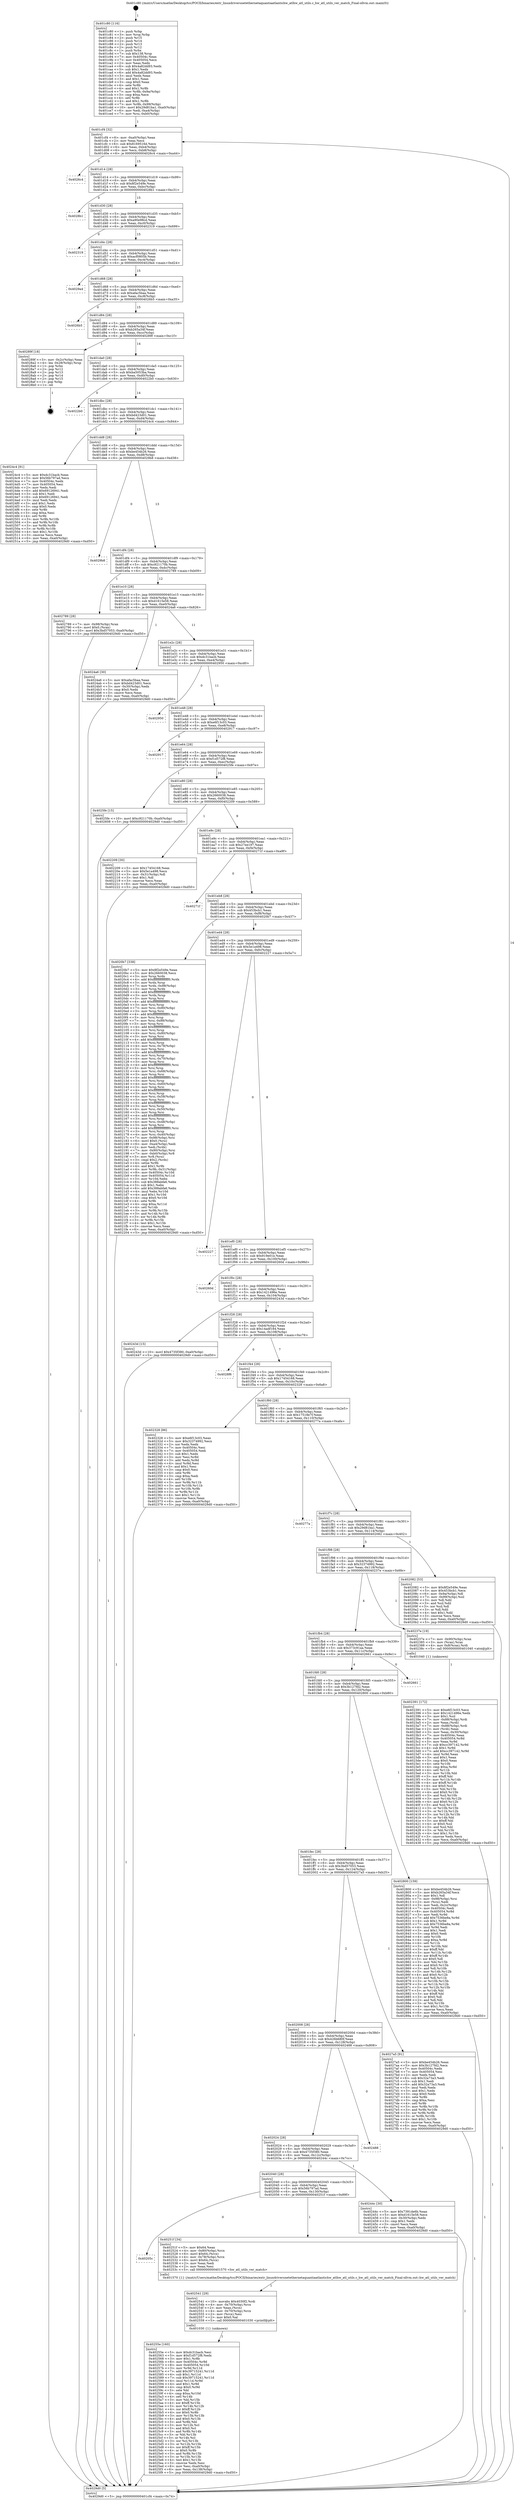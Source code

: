 digraph "0x401c80" {
  label = "0x401c80 (/mnt/c/Users/mathe/Desktop/tcc/POCII/binaries/extr_linuxdriversnetethernetaquantiaatlantichw_atlhw_atl_utils.c_hw_atl_utils_ver_match_Final-ollvm.out::main(0))"
  labelloc = "t"
  node[shape=record]

  Entry [label="",width=0.3,height=0.3,shape=circle,fillcolor=black,style=filled]
  "0x401cf4" [label="{
     0x401cf4 [32]\l
     | [instrs]\l
     &nbsp;&nbsp;0x401cf4 \<+6\>: mov -0xa0(%rbp),%eax\l
     &nbsp;&nbsp;0x401cfa \<+2\>: mov %eax,%ecx\l
     &nbsp;&nbsp;0x401cfc \<+6\>: sub $0x8169516d,%ecx\l
     &nbsp;&nbsp;0x401d02 \<+6\>: mov %eax,-0xb4(%rbp)\l
     &nbsp;&nbsp;0x401d08 \<+6\>: mov %ecx,-0xb8(%rbp)\l
     &nbsp;&nbsp;0x401d0e \<+6\>: je 00000000004026c4 \<main+0xa44\>\l
  }"]
  "0x4026c4" [label="{
     0x4026c4\l
  }", style=dashed]
  "0x401d14" [label="{
     0x401d14 [28]\l
     | [instrs]\l
     &nbsp;&nbsp;0x401d14 \<+5\>: jmp 0000000000401d19 \<main+0x99\>\l
     &nbsp;&nbsp;0x401d19 \<+6\>: mov -0xb4(%rbp),%eax\l
     &nbsp;&nbsp;0x401d1f \<+5\>: sub $0x8f2e549e,%eax\l
     &nbsp;&nbsp;0x401d24 \<+6\>: mov %eax,-0xbc(%rbp)\l
     &nbsp;&nbsp;0x401d2a \<+6\>: je 00000000004028b1 \<main+0xc31\>\l
  }"]
  Exit [label="",width=0.3,height=0.3,shape=circle,fillcolor=black,style=filled,peripheries=2]
  "0x4028b1" [label="{
     0x4028b1\l
  }", style=dashed]
  "0x401d30" [label="{
     0x401d30 [28]\l
     | [instrs]\l
     &nbsp;&nbsp;0x401d30 \<+5\>: jmp 0000000000401d35 \<main+0xb5\>\l
     &nbsp;&nbsp;0x401d35 \<+6\>: mov -0xb4(%rbp),%eax\l
     &nbsp;&nbsp;0x401d3b \<+5\>: sub $0xa90e98cd,%eax\l
     &nbsp;&nbsp;0x401d40 \<+6\>: mov %eax,-0xc0(%rbp)\l
     &nbsp;&nbsp;0x401d46 \<+6\>: je 0000000000402319 \<main+0x699\>\l
  }"]
  "0x40255e" [label="{
     0x40255e [160]\l
     | [instrs]\l
     &nbsp;&nbsp;0x40255e \<+5\>: mov $0xdc31bacb,%esi\l
     &nbsp;&nbsp;0x402563 \<+5\>: mov $0xf1d572f8,%edx\l
     &nbsp;&nbsp;0x402568 \<+3\>: mov $0x1,%r8b\l
     &nbsp;&nbsp;0x40256b \<+8\>: mov 0x40504c,%r9d\l
     &nbsp;&nbsp;0x402573 \<+8\>: mov 0x405054,%r10d\l
     &nbsp;&nbsp;0x40257b \<+3\>: mov %r9d,%r11d\l
     &nbsp;&nbsp;0x40257e \<+7\>: add $0x39715241,%r11d\l
     &nbsp;&nbsp;0x402585 \<+4\>: sub $0x1,%r11d\l
     &nbsp;&nbsp;0x402589 \<+7\>: sub $0x39715241,%r11d\l
     &nbsp;&nbsp;0x402590 \<+4\>: imul %r11d,%r9d\l
     &nbsp;&nbsp;0x402594 \<+4\>: and $0x1,%r9d\l
     &nbsp;&nbsp;0x402598 \<+4\>: cmp $0x0,%r9d\l
     &nbsp;&nbsp;0x40259c \<+3\>: sete %bl\l
     &nbsp;&nbsp;0x40259f \<+4\>: cmp $0xa,%r10d\l
     &nbsp;&nbsp;0x4025a3 \<+4\>: setl %r14b\l
     &nbsp;&nbsp;0x4025a7 \<+3\>: mov %bl,%r15b\l
     &nbsp;&nbsp;0x4025aa \<+4\>: xor $0xff,%r15b\l
     &nbsp;&nbsp;0x4025ae \<+3\>: mov %r14b,%r12b\l
     &nbsp;&nbsp;0x4025b1 \<+4\>: xor $0xff,%r12b\l
     &nbsp;&nbsp;0x4025b5 \<+4\>: xor $0x0,%r8b\l
     &nbsp;&nbsp;0x4025b9 \<+3\>: mov %r15b,%r13b\l
     &nbsp;&nbsp;0x4025bc \<+4\>: and $0x0,%r13b\l
     &nbsp;&nbsp;0x4025c0 \<+3\>: and %r8b,%bl\l
     &nbsp;&nbsp;0x4025c3 \<+3\>: mov %r12b,%cl\l
     &nbsp;&nbsp;0x4025c6 \<+3\>: and $0x0,%cl\l
     &nbsp;&nbsp;0x4025c9 \<+3\>: and %r8b,%r14b\l
     &nbsp;&nbsp;0x4025cc \<+3\>: or %bl,%r13b\l
     &nbsp;&nbsp;0x4025cf \<+3\>: or %r14b,%cl\l
     &nbsp;&nbsp;0x4025d2 \<+3\>: xor %cl,%r13b\l
     &nbsp;&nbsp;0x4025d5 \<+3\>: or %r12b,%r15b\l
     &nbsp;&nbsp;0x4025d8 \<+4\>: xor $0xff,%r15b\l
     &nbsp;&nbsp;0x4025dc \<+4\>: or $0x0,%r8b\l
     &nbsp;&nbsp;0x4025e0 \<+3\>: and %r8b,%r15b\l
     &nbsp;&nbsp;0x4025e3 \<+3\>: or %r15b,%r13b\l
     &nbsp;&nbsp;0x4025e6 \<+4\>: test $0x1,%r13b\l
     &nbsp;&nbsp;0x4025ea \<+3\>: cmovne %edx,%esi\l
     &nbsp;&nbsp;0x4025ed \<+6\>: mov %esi,-0xa0(%rbp)\l
     &nbsp;&nbsp;0x4025f3 \<+6\>: mov %eax,-0x138(%rbp)\l
     &nbsp;&nbsp;0x4025f9 \<+5\>: jmp 00000000004029d0 \<main+0xd50\>\l
  }"]
  "0x402319" [label="{
     0x402319\l
  }", style=dashed]
  "0x401d4c" [label="{
     0x401d4c [28]\l
     | [instrs]\l
     &nbsp;&nbsp;0x401d4c \<+5\>: jmp 0000000000401d51 \<main+0xd1\>\l
     &nbsp;&nbsp;0x401d51 \<+6\>: mov -0xb4(%rbp),%eax\l
     &nbsp;&nbsp;0x401d57 \<+5\>: sub $0xacf0805b,%eax\l
     &nbsp;&nbsp;0x401d5c \<+6\>: mov %eax,-0xc4(%rbp)\l
     &nbsp;&nbsp;0x401d62 \<+6\>: je 00000000004029a4 \<main+0xd24\>\l
  }"]
  "0x402541" [label="{
     0x402541 [29]\l
     | [instrs]\l
     &nbsp;&nbsp;0x402541 \<+10\>: movabs $0x4030f2,%rdi\l
     &nbsp;&nbsp;0x40254b \<+4\>: mov -0x70(%rbp),%rcx\l
     &nbsp;&nbsp;0x40254f \<+2\>: mov %eax,(%rcx)\l
     &nbsp;&nbsp;0x402551 \<+4\>: mov -0x70(%rbp),%rcx\l
     &nbsp;&nbsp;0x402555 \<+2\>: mov (%rcx),%esi\l
     &nbsp;&nbsp;0x402557 \<+2\>: mov $0x0,%al\l
     &nbsp;&nbsp;0x402559 \<+5\>: call 0000000000401030 \<printf@plt\>\l
     | [calls]\l
     &nbsp;&nbsp;0x401030 \{1\} (unknown)\l
  }"]
  "0x4029a4" [label="{
     0x4029a4\l
  }", style=dashed]
  "0x401d68" [label="{
     0x401d68 [28]\l
     | [instrs]\l
     &nbsp;&nbsp;0x401d68 \<+5\>: jmp 0000000000401d6d \<main+0xed\>\l
     &nbsp;&nbsp;0x401d6d \<+6\>: mov -0xb4(%rbp),%eax\l
     &nbsp;&nbsp;0x401d73 \<+5\>: sub $0xafac5baa,%eax\l
     &nbsp;&nbsp;0x401d78 \<+6\>: mov %eax,-0xc8(%rbp)\l
     &nbsp;&nbsp;0x401d7e \<+6\>: je 00000000004026b5 \<main+0xa35\>\l
  }"]
  "0x40205c" [label="{
     0x40205c\l
  }", style=dashed]
  "0x4026b5" [label="{
     0x4026b5\l
  }", style=dashed]
  "0x401d84" [label="{
     0x401d84 [28]\l
     | [instrs]\l
     &nbsp;&nbsp;0x401d84 \<+5\>: jmp 0000000000401d89 \<main+0x109\>\l
     &nbsp;&nbsp;0x401d89 \<+6\>: mov -0xb4(%rbp),%eax\l
     &nbsp;&nbsp;0x401d8f \<+5\>: sub $0xb265a34f,%eax\l
     &nbsp;&nbsp;0x401d94 \<+6\>: mov %eax,-0xcc(%rbp)\l
     &nbsp;&nbsp;0x401d9a \<+6\>: je 000000000040289f \<main+0xc1f\>\l
  }"]
  "0x40251f" [label="{
     0x40251f [34]\l
     | [instrs]\l
     &nbsp;&nbsp;0x40251f \<+5\>: mov $0x64,%eax\l
     &nbsp;&nbsp;0x402524 \<+4\>: mov -0x80(%rbp),%rcx\l
     &nbsp;&nbsp;0x402528 \<+6\>: movl $0x64,(%rcx)\l
     &nbsp;&nbsp;0x40252e \<+4\>: mov -0x78(%rbp),%rcx\l
     &nbsp;&nbsp;0x402532 \<+6\>: movl $0x64,(%rcx)\l
     &nbsp;&nbsp;0x402538 \<+2\>: mov %eax,%edi\l
     &nbsp;&nbsp;0x40253a \<+2\>: mov %eax,%esi\l
     &nbsp;&nbsp;0x40253c \<+5\>: call 0000000000401570 \<hw_atl_utils_ver_match\>\l
     | [calls]\l
     &nbsp;&nbsp;0x401570 \{1\} (/mnt/c/Users/mathe/Desktop/tcc/POCII/binaries/extr_linuxdriversnetethernetaquantiaatlantichw_atlhw_atl_utils.c_hw_atl_utils_ver_match_Final-ollvm.out::hw_atl_utils_ver_match)\l
  }"]
  "0x40289f" [label="{
     0x40289f [18]\l
     | [instrs]\l
     &nbsp;&nbsp;0x40289f \<+3\>: mov -0x2c(%rbp),%eax\l
     &nbsp;&nbsp;0x4028a2 \<+4\>: lea -0x28(%rbp),%rsp\l
     &nbsp;&nbsp;0x4028a6 \<+1\>: pop %rbx\l
     &nbsp;&nbsp;0x4028a7 \<+2\>: pop %r12\l
     &nbsp;&nbsp;0x4028a9 \<+2\>: pop %r13\l
     &nbsp;&nbsp;0x4028ab \<+2\>: pop %r14\l
     &nbsp;&nbsp;0x4028ad \<+2\>: pop %r15\l
     &nbsp;&nbsp;0x4028af \<+1\>: pop %rbp\l
     &nbsp;&nbsp;0x4028b0 \<+1\>: ret\l
  }"]
  "0x401da0" [label="{
     0x401da0 [28]\l
     | [instrs]\l
     &nbsp;&nbsp;0x401da0 \<+5\>: jmp 0000000000401da5 \<main+0x125\>\l
     &nbsp;&nbsp;0x401da5 \<+6\>: mov -0xb4(%rbp),%eax\l
     &nbsp;&nbsp;0x401dab \<+5\>: sub $0xba5053ba,%eax\l
     &nbsp;&nbsp;0x401db0 \<+6\>: mov %eax,-0xd0(%rbp)\l
     &nbsp;&nbsp;0x401db6 \<+6\>: je 00000000004022b0 \<main+0x630\>\l
  }"]
  "0x402040" [label="{
     0x402040 [28]\l
     | [instrs]\l
     &nbsp;&nbsp;0x402040 \<+5\>: jmp 0000000000402045 \<main+0x3c5\>\l
     &nbsp;&nbsp;0x402045 \<+6\>: mov -0xb4(%rbp),%eax\l
     &nbsp;&nbsp;0x40204b \<+5\>: sub $0x56b797ad,%eax\l
     &nbsp;&nbsp;0x402050 \<+6\>: mov %eax,-0x130(%rbp)\l
     &nbsp;&nbsp;0x402056 \<+6\>: je 000000000040251f \<main+0x89f\>\l
  }"]
  "0x4022b0" [label="{
     0x4022b0\l
  }", style=dashed]
  "0x401dbc" [label="{
     0x401dbc [28]\l
     | [instrs]\l
     &nbsp;&nbsp;0x401dbc \<+5\>: jmp 0000000000401dc1 \<main+0x141\>\l
     &nbsp;&nbsp;0x401dc1 \<+6\>: mov -0xb4(%rbp),%eax\l
     &nbsp;&nbsp;0x401dc7 \<+5\>: sub $0xbd423d01,%eax\l
     &nbsp;&nbsp;0x401dcc \<+6\>: mov %eax,-0xd4(%rbp)\l
     &nbsp;&nbsp;0x401dd2 \<+6\>: je 00000000004024c4 \<main+0x844\>\l
  }"]
  "0x40244c" [label="{
     0x40244c [30]\l
     | [instrs]\l
     &nbsp;&nbsp;0x40244c \<+5\>: mov $0x7391de6b,%eax\l
     &nbsp;&nbsp;0x402451 \<+5\>: mov $0xd1615e58,%ecx\l
     &nbsp;&nbsp;0x402456 \<+3\>: mov -0x30(%rbp),%edx\l
     &nbsp;&nbsp;0x402459 \<+3\>: cmp $0x1,%edx\l
     &nbsp;&nbsp;0x40245c \<+3\>: cmovl %ecx,%eax\l
     &nbsp;&nbsp;0x40245f \<+6\>: mov %eax,-0xa0(%rbp)\l
     &nbsp;&nbsp;0x402465 \<+5\>: jmp 00000000004029d0 \<main+0xd50\>\l
  }"]
  "0x4024c4" [label="{
     0x4024c4 [91]\l
     | [instrs]\l
     &nbsp;&nbsp;0x4024c4 \<+5\>: mov $0xdc31bacb,%eax\l
     &nbsp;&nbsp;0x4024c9 \<+5\>: mov $0x56b797ad,%ecx\l
     &nbsp;&nbsp;0x4024ce \<+7\>: mov 0x40504c,%edx\l
     &nbsp;&nbsp;0x4024d5 \<+7\>: mov 0x405054,%esi\l
     &nbsp;&nbsp;0x4024dc \<+2\>: mov %edx,%edi\l
     &nbsp;&nbsp;0x4024de \<+6\>: add $0x69126941,%edi\l
     &nbsp;&nbsp;0x4024e4 \<+3\>: sub $0x1,%edi\l
     &nbsp;&nbsp;0x4024e7 \<+6\>: sub $0x69126941,%edi\l
     &nbsp;&nbsp;0x4024ed \<+3\>: imul %edi,%edx\l
     &nbsp;&nbsp;0x4024f0 \<+3\>: and $0x1,%edx\l
     &nbsp;&nbsp;0x4024f3 \<+3\>: cmp $0x0,%edx\l
     &nbsp;&nbsp;0x4024f6 \<+4\>: sete %r8b\l
     &nbsp;&nbsp;0x4024fa \<+3\>: cmp $0xa,%esi\l
     &nbsp;&nbsp;0x4024fd \<+4\>: setl %r9b\l
     &nbsp;&nbsp;0x402501 \<+3\>: mov %r8b,%r10b\l
     &nbsp;&nbsp;0x402504 \<+3\>: and %r9b,%r10b\l
     &nbsp;&nbsp;0x402507 \<+3\>: xor %r9b,%r8b\l
     &nbsp;&nbsp;0x40250a \<+3\>: or %r8b,%r10b\l
     &nbsp;&nbsp;0x40250d \<+4\>: test $0x1,%r10b\l
     &nbsp;&nbsp;0x402511 \<+3\>: cmovne %ecx,%eax\l
     &nbsp;&nbsp;0x402514 \<+6\>: mov %eax,-0xa0(%rbp)\l
     &nbsp;&nbsp;0x40251a \<+5\>: jmp 00000000004029d0 \<main+0xd50\>\l
  }"]
  "0x401dd8" [label="{
     0x401dd8 [28]\l
     | [instrs]\l
     &nbsp;&nbsp;0x401dd8 \<+5\>: jmp 0000000000401ddd \<main+0x15d\>\l
     &nbsp;&nbsp;0x401ddd \<+6\>: mov -0xb4(%rbp),%eax\l
     &nbsp;&nbsp;0x401de3 \<+5\>: sub $0xbe454b26,%eax\l
     &nbsp;&nbsp;0x401de8 \<+6\>: mov %eax,-0xd8(%rbp)\l
     &nbsp;&nbsp;0x401dee \<+6\>: je 00000000004029b8 \<main+0xd38\>\l
  }"]
  "0x402024" [label="{
     0x402024 [28]\l
     | [instrs]\l
     &nbsp;&nbsp;0x402024 \<+5\>: jmp 0000000000402029 \<main+0x3a9\>\l
     &nbsp;&nbsp;0x402029 \<+6\>: mov -0xb4(%rbp),%eax\l
     &nbsp;&nbsp;0x40202f \<+5\>: sub $0x4735f380,%eax\l
     &nbsp;&nbsp;0x402034 \<+6\>: mov %eax,-0x12c(%rbp)\l
     &nbsp;&nbsp;0x40203a \<+6\>: je 000000000040244c \<main+0x7cc\>\l
  }"]
  "0x4029b8" [label="{
     0x4029b8\l
  }", style=dashed]
  "0x401df4" [label="{
     0x401df4 [28]\l
     | [instrs]\l
     &nbsp;&nbsp;0x401df4 \<+5\>: jmp 0000000000401df9 \<main+0x179\>\l
     &nbsp;&nbsp;0x401df9 \<+6\>: mov -0xb4(%rbp),%eax\l
     &nbsp;&nbsp;0x401dff \<+5\>: sub $0xc921170b,%eax\l
     &nbsp;&nbsp;0x401e04 \<+6\>: mov %eax,-0xdc(%rbp)\l
     &nbsp;&nbsp;0x401e0a \<+6\>: je 0000000000402789 \<main+0xb09\>\l
  }"]
  "0x402488" [label="{
     0x402488\l
  }", style=dashed]
  "0x402789" [label="{
     0x402789 [28]\l
     | [instrs]\l
     &nbsp;&nbsp;0x402789 \<+7\>: mov -0x98(%rbp),%rax\l
     &nbsp;&nbsp;0x402790 \<+6\>: movl $0x0,(%rax)\l
     &nbsp;&nbsp;0x402796 \<+10\>: movl $0x3bd57053,-0xa0(%rbp)\l
     &nbsp;&nbsp;0x4027a0 \<+5\>: jmp 00000000004029d0 \<main+0xd50\>\l
  }"]
  "0x401e10" [label="{
     0x401e10 [28]\l
     | [instrs]\l
     &nbsp;&nbsp;0x401e10 \<+5\>: jmp 0000000000401e15 \<main+0x195\>\l
     &nbsp;&nbsp;0x401e15 \<+6\>: mov -0xb4(%rbp),%eax\l
     &nbsp;&nbsp;0x401e1b \<+5\>: sub $0xd1615e58,%eax\l
     &nbsp;&nbsp;0x401e20 \<+6\>: mov %eax,-0xe0(%rbp)\l
     &nbsp;&nbsp;0x401e26 \<+6\>: je 00000000004024a6 \<main+0x826\>\l
  }"]
  "0x402008" [label="{
     0x402008 [28]\l
     | [instrs]\l
     &nbsp;&nbsp;0x402008 \<+5\>: jmp 000000000040200d \<main+0x38d\>\l
     &nbsp;&nbsp;0x40200d \<+6\>: mov -0xb4(%rbp),%eax\l
     &nbsp;&nbsp;0x402013 \<+5\>: sub $0x426b680f,%eax\l
     &nbsp;&nbsp;0x402018 \<+6\>: mov %eax,-0x128(%rbp)\l
     &nbsp;&nbsp;0x40201e \<+6\>: je 0000000000402488 \<main+0x808\>\l
  }"]
  "0x4024a6" [label="{
     0x4024a6 [30]\l
     | [instrs]\l
     &nbsp;&nbsp;0x4024a6 \<+5\>: mov $0xafac5baa,%eax\l
     &nbsp;&nbsp;0x4024ab \<+5\>: mov $0xbd423d01,%ecx\l
     &nbsp;&nbsp;0x4024b0 \<+3\>: mov -0x30(%rbp),%edx\l
     &nbsp;&nbsp;0x4024b3 \<+3\>: cmp $0x0,%edx\l
     &nbsp;&nbsp;0x4024b6 \<+3\>: cmove %ecx,%eax\l
     &nbsp;&nbsp;0x4024b9 \<+6\>: mov %eax,-0xa0(%rbp)\l
     &nbsp;&nbsp;0x4024bf \<+5\>: jmp 00000000004029d0 \<main+0xd50\>\l
  }"]
  "0x401e2c" [label="{
     0x401e2c [28]\l
     | [instrs]\l
     &nbsp;&nbsp;0x401e2c \<+5\>: jmp 0000000000401e31 \<main+0x1b1\>\l
     &nbsp;&nbsp;0x401e31 \<+6\>: mov -0xb4(%rbp),%eax\l
     &nbsp;&nbsp;0x401e37 \<+5\>: sub $0xdc31bacb,%eax\l
     &nbsp;&nbsp;0x401e3c \<+6\>: mov %eax,-0xe4(%rbp)\l
     &nbsp;&nbsp;0x401e42 \<+6\>: je 0000000000402950 \<main+0xcd0\>\l
  }"]
  "0x4027a5" [label="{
     0x4027a5 [91]\l
     | [instrs]\l
     &nbsp;&nbsp;0x4027a5 \<+5\>: mov $0xbe454b26,%eax\l
     &nbsp;&nbsp;0x4027aa \<+5\>: mov $0x3b127fd2,%ecx\l
     &nbsp;&nbsp;0x4027af \<+7\>: mov 0x40504c,%edx\l
     &nbsp;&nbsp;0x4027b6 \<+7\>: mov 0x405054,%esi\l
     &nbsp;&nbsp;0x4027bd \<+2\>: mov %edx,%edi\l
     &nbsp;&nbsp;0x4027bf \<+6\>: sub $0x32a73a3,%edi\l
     &nbsp;&nbsp;0x4027c5 \<+3\>: sub $0x1,%edi\l
     &nbsp;&nbsp;0x4027c8 \<+6\>: add $0x32a73a3,%edi\l
     &nbsp;&nbsp;0x4027ce \<+3\>: imul %edi,%edx\l
     &nbsp;&nbsp;0x4027d1 \<+3\>: and $0x1,%edx\l
     &nbsp;&nbsp;0x4027d4 \<+3\>: cmp $0x0,%edx\l
     &nbsp;&nbsp;0x4027d7 \<+4\>: sete %r8b\l
     &nbsp;&nbsp;0x4027db \<+3\>: cmp $0xa,%esi\l
     &nbsp;&nbsp;0x4027de \<+4\>: setl %r9b\l
     &nbsp;&nbsp;0x4027e2 \<+3\>: mov %r8b,%r10b\l
     &nbsp;&nbsp;0x4027e5 \<+3\>: and %r9b,%r10b\l
     &nbsp;&nbsp;0x4027e8 \<+3\>: xor %r9b,%r8b\l
     &nbsp;&nbsp;0x4027eb \<+3\>: or %r8b,%r10b\l
     &nbsp;&nbsp;0x4027ee \<+4\>: test $0x1,%r10b\l
     &nbsp;&nbsp;0x4027f2 \<+3\>: cmovne %ecx,%eax\l
     &nbsp;&nbsp;0x4027f5 \<+6\>: mov %eax,-0xa0(%rbp)\l
     &nbsp;&nbsp;0x4027fb \<+5\>: jmp 00000000004029d0 \<main+0xd50\>\l
  }"]
  "0x402950" [label="{
     0x402950\l
  }", style=dashed]
  "0x401e48" [label="{
     0x401e48 [28]\l
     | [instrs]\l
     &nbsp;&nbsp;0x401e48 \<+5\>: jmp 0000000000401e4d \<main+0x1cd\>\l
     &nbsp;&nbsp;0x401e4d \<+6\>: mov -0xb4(%rbp),%eax\l
     &nbsp;&nbsp;0x401e53 \<+5\>: sub $0xe6f13c03,%eax\l
     &nbsp;&nbsp;0x401e58 \<+6\>: mov %eax,-0xe8(%rbp)\l
     &nbsp;&nbsp;0x401e5e \<+6\>: je 0000000000402917 \<main+0xc97\>\l
  }"]
  "0x401fec" [label="{
     0x401fec [28]\l
     | [instrs]\l
     &nbsp;&nbsp;0x401fec \<+5\>: jmp 0000000000401ff1 \<main+0x371\>\l
     &nbsp;&nbsp;0x401ff1 \<+6\>: mov -0xb4(%rbp),%eax\l
     &nbsp;&nbsp;0x401ff7 \<+5\>: sub $0x3bd57053,%eax\l
     &nbsp;&nbsp;0x401ffc \<+6\>: mov %eax,-0x124(%rbp)\l
     &nbsp;&nbsp;0x402002 \<+6\>: je 00000000004027a5 \<main+0xb25\>\l
  }"]
  "0x402917" [label="{
     0x402917\l
  }", style=dashed]
  "0x401e64" [label="{
     0x401e64 [28]\l
     | [instrs]\l
     &nbsp;&nbsp;0x401e64 \<+5\>: jmp 0000000000401e69 \<main+0x1e9\>\l
     &nbsp;&nbsp;0x401e69 \<+6\>: mov -0xb4(%rbp),%eax\l
     &nbsp;&nbsp;0x401e6f \<+5\>: sub $0xf1d572f8,%eax\l
     &nbsp;&nbsp;0x401e74 \<+6\>: mov %eax,-0xec(%rbp)\l
     &nbsp;&nbsp;0x401e7a \<+6\>: je 00000000004025fe \<main+0x97e\>\l
  }"]
  "0x402800" [label="{
     0x402800 [159]\l
     | [instrs]\l
     &nbsp;&nbsp;0x402800 \<+5\>: mov $0xbe454b26,%eax\l
     &nbsp;&nbsp;0x402805 \<+5\>: mov $0xb265a34f,%ecx\l
     &nbsp;&nbsp;0x40280a \<+2\>: mov $0x1,%dl\l
     &nbsp;&nbsp;0x40280c \<+7\>: mov -0x98(%rbp),%rsi\l
     &nbsp;&nbsp;0x402813 \<+2\>: mov (%rsi),%edi\l
     &nbsp;&nbsp;0x402815 \<+3\>: mov %edi,-0x2c(%rbp)\l
     &nbsp;&nbsp;0x402818 \<+7\>: mov 0x40504c,%edi\l
     &nbsp;&nbsp;0x40281f \<+8\>: mov 0x405054,%r8d\l
     &nbsp;&nbsp;0x402827 \<+3\>: mov %edi,%r9d\l
     &nbsp;&nbsp;0x40282a \<+7\>: add $0x7536be8a,%r9d\l
     &nbsp;&nbsp;0x402831 \<+4\>: sub $0x1,%r9d\l
     &nbsp;&nbsp;0x402835 \<+7\>: sub $0x7536be8a,%r9d\l
     &nbsp;&nbsp;0x40283c \<+4\>: imul %r9d,%edi\l
     &nbsp;&nbsp;0x402840 \<+3\>: and $0x1,%edi\l
     &nbsp;&nbsp;0x402843 \<+3\>: cmp $0x0,%edi\l
     &nbsp;&nbsp;0x402846 \<+4\>: sete %r10b\l
     &nbsp;&nbsp;0x40284a \<+4\>: cmp $0xa,%r8d\l
     &nbsp;&nbsp;0x40284e \<+4\>: setl %r11b\l
     &nbsp;&nbsp;0x402852 \<+3\>: mov %r10b,%bl\l
     &nbsp;&nbsp;0x402855 \<+3\>: xor $0xff,%bl\l
     &nbsp;&nbsp;0x402858 \<+3\>: mov %r11b,%r14b\l
     &nbsp;&nbsp;0x40285b \<+4\>: xor $0xff,%r14b\l
     &nbsp;&nbsp;0x40285f \<+3\>: xor $0x0,%dl\l
     &nbsp;&nbsp;0x402862 \<+3\>: mov %bl,%r15b\l
     &nbsp;&nbsp;0x402865 \<+4\>: and $0x0,%r15b\l
     &nbsp;&nbsp;0x402869 \<+3\>: and %dl,%r10b\l
     &nbsp;&nbsp;0x40286c \<+3\>: mov %r14b,%r12b\l
     &nbsp;&nbsp;0x40286f \<+4\>: and $0x0,%r12b\l
     &nbsp;&nbsp;0x402873 \<+3\>: and %dl,%r11b\l
     &nbsp;&nbsp;0x402876 \<+3\>: or %r10b,%r15b\l
     &nbsp;&nbsp;0x402879 \<+3\>: or %r11b,%r12b\l
     &nbsp;&nbsp;0x40287c \<+3\>: xor %r12b,%r15b\l
     &nbsp;&nbsp;0x40287f \<+3\>: or %r14b,%bl\l
     &nbsp;&nbsp;0x402882 \<+3\>: xor $0xff,%bl\l
     &nbsp;&nbsp;0x402885 \<+3\>: or $0x0,%dl\l
     &nbsp;&nbsp;0x402888 \<+2\>: and %dl,%bl\l
     &nbsp;&nbsp;0x40288a \<+3\>: or %bl,%r15b\l
     &nbsp;&nbsp;0x40288d \<+4\>: test $0x1,%r15b\l
     &nbsp;&nbsp;0x402891 \<+3\>: cmovne %ecx,%eax\l
     &nbsp;&nbsp;0x402894 \<+6\>: mov %eax,-0xa0(%rbp)\l
     &nbsp;&nbsp;0x40289a \<+5\>: jmp 00000000004029d0 \<main+0xd50\>\l
  }"]
  "0x4025fe" [label="{
     0x4025fe [15]\l
     | [instrs]\l
     &nbsp;&nbsp;0x4025fe \<+10\>: movl $0xc921170b,-0xa0(%rbp)\l
     &nbsp;&nbsp;0x402608 \<+5\>: jmp 00000000004029d0 \<main+0xd50\>\l
  }"]
  "0x401e80" [label="{
     0x401e80 [28]\l
     | [instrs]\l
     &nbsp;&nbsp;0x401e80 \<+5\>: jmp 0000000000401e85 \<main+0x205\>\l
     &nbsp;&nbsp;0x401e85 \<+6\>: mov -0xb4(%rbp),%eax\l
     &nbsp;&nbsp;0x401e8b \<+5\>: sub $0x2660038,%eax\l
     &nbsp;&nbsp;0x401e90 \<+6\>: mov %eax,-0xf0(%rbp)\l
     &nbsp;&nbsp;0x401e96 \<+6\>: je 0000000000402209 \<main+0x589\>\l
  }"]
  "0x401fd0" [label="{
     0x401fd0 [28]\l
     | [instrs]\l
     &nbsp;&nbsp;0x401fd0 \<+5\>: jmp 0000000000401fd5 \<main+0x355\>\l
     &nbsp;&nbsp;0x401fd5 \<+6\>: mov -0xb4(%rbp),%eax\l
     &nbsp;&nbsp;0x401fdb \<+5\>: sub $0x3b127fd2,%eax\l
     &nbsp;&nbsp;0x401fe0 \<+6\>: mov %eax,-0x120(%rbp)\l
     &nbsp;&nbsp;0x401fe6 \<+6\>: je 0000000000402800 \<main+0xb80\>\l
  }"]
  "0x402209" [label="{
     0x402209 [30]\l
     | [instrs]\l
     &nbsp;&nbsp;0x402209 \<+5\>: mov $0x17454168,%eax\l
     &nbsp;&nbsp;0x40220e \<+5\>: mov $0x5e1a498,%ecx\l
     &nbsp;&nbsp;0x402213 \<+3\>: mov -0x31(%rbp),%dl\l
     &nbsp;&nbsp;0x402216 \<+3\>: test $0x1,%dl\l
     &nbsp;&nbsp;0x402219 \<+3\>: cmovne %ecx,%eax\l
     &nbsp;&nbsp;0x40221c \<+6\>: mov %eax,-0xa0(%rbp)\l
     &nbsp;&nbsp;0x402222 \<+5\>: jmp 00000000004029d0 \<main+0xd50\>\l
  }"]
  "0x401e9c" [label="{
     0x401e9c [28]\l
     | [instrs]\l
     &nbsp;&nbsp;0x401e9c \<+5\>: jmp 0000000000401ea1 \<main+0x221\>\l
     &nbsp;&nbsp;0x401ea1 \<+6\>: mov -0xb4(%rbp),%eax\l
     &nbsp;&nbsp;0x401ea7 \<+5\>: sub $0x27ee197,%eax\l
     &nbsp;&nbsp;0x401eac \<+6\>: mov %eax,-0xf4(%rbp)\l
     &nbsp;&nbsp;0x401eb2 \<+6\>: je 000000000040271f \<main+0xa9f\>\l
  }"]
  "0x402661" [label="{
     0x402661\l
  }", style=dashed]
  "0x40271f" [label="{
     0x40271f\l
  }", style=dashed]
  "0x401eb8" [label="{
     0x401eb8 [28]\l
     | [instrs]\l
     &nbsp;&nbsp;0x401eb8 \<+5\>: jmp 0000000000401ebd \<main+0x23d\>\l
     &nbsp;&nbsp;0x401ebd \<+6\>: mov -0xb4(%rbp),%eax\l
     &nbsp;&nbsp;0x401ec3 \<+5\>: sub $0x453bcb1,%eax\l
     &nbsp;&nbsp;0x401ec8 \<+6\>: mov %eax,-0xf8(%rbp)\l
     &nbsp;&nbsp;0x401ece \<+6\>: je 00000000004020b7 \<main+0x437\>\l
  }"]
  "0x402391" [label="{
     0x402391 [172]\l
     | [instrs]\l
     &nbsp;&nbsp;0x402391 \<+5\>: mov $0xe6f13c03,%ecx\l
     &nbsp;&nbsp;0x402396 \<+5\>: mov $0x1421496e,%edx\l
     &nbsp;&nbsp;0x40239b \<+3\>: mov $0x1,%sil\l
     &nbsp;&nbsp;0x40239e \<+7\>: mov -0x88(%rbp),%rdi\l
     &nbsp;&nbsp;0x4023a5 \<+2\>: mov %eax,(%rdi)\l
     &nbsp;&nbsp;0x4023a7 \<+7\>: mov -0x88(%rbp),%rdi\l
     &nbsp;&nbsp;0x4023ae \<+2\>: mov (%rdi),%eax\l
     &nbsp;&nbsp;0x4023b0 \<+3\>: mov %eax,-0x30(%rbp)\l
     &nbsp;&nbsp;0x4023b3 \<+7\>: mov 0x40504c,%eax\l
     &nbsp;&nbsp;0x4023ba \<+8\>: mov 0x405054,%r8d\l
     &nbsp;&nbsp;0x4023c2 \<+3\>: mov %eax,%r9d\l
     &nbsp;&nbsp;0x4023c5 \<+7\>: sub $0xcc397142,%r9d\l
     &nbsp;&nbsp;0x4023cc \<+4\>: sub $0x1,%r9d\l
     &nbsp;&nbsp;0x4023d0 \<+7\>: add $0xcc397142,%r9d\l
     &nbsp;&nbsp;0x4023d7 \<+4\>: imul %r9d,%eax\l
     &nbsp;&nbsp;0x4023db \<+3\>: and $0x1,%eax\l
     &nbsp;&nbsp;0x4023de \<+3\>: cmp $0x0,%eax\l
     &nbsp;&nbsp;0x4023e1 \<+4\>: sete %r10b\l
     &nbsp;&nbsp;0x4023e5 \<+4\>: cmp $0xa,%r8d\l
     &nbsp;&nbsp;0x4023e9 \<+4\>: setl %r11b\l
     &nbsp;&nbsp;0x4023ed \<+3\>: mov %r10b,%bl\l
     &nbsp;&nbsp;0x4023f0 \<+3\>: xor $0xff,%bl\l
     &nbsp;&nbsp;0x4023f3 \<+3\>: mov %r11b,%r14b\l
     &nbsp;&nbsp;0x4023f6 \<+4\>: xor $0xff,%r14b\l
     &nbsp;&nbsp;0x4023fa \<+4\>: xor $0x0,%sil\l
     &nbsp;&nbsp;0x4023fe \<+3\>: mov %bl,%r15b\l
     &nbsp;&nbsp;0x402401 \<+4\>: and $0x0,%r15b\l
     &nbsp;&nbsp;0x402405 \<+3\>: and %sil,%r10b\l
     &nbsp;&nbsp;0x402408 \<+3\>: mov %r14b,%r12b\l
     &nbsp;&nbsp;0x40240b \<+4\>: and $0x0,%r12b\l
     &nbsp;&nbsp;0x40240f \<+3\>: and %sil,%r11b\l
     &nbsp;&nbsp;0x402412 \<+3\>: or %r10b,%r15b\l
     &nbsp;&nbsp;0x402415 \<+3\>: or %r11b,%r12b\l
     &nbsp;&nbsp;0x402418 \<+3\>: xor %r12b,%r15b\l
     &nbsp;&nbsp;0x40241b \<+3\>: or %r14b,%bl\l
     &nbsp;&nbsp;0x40241e \<+3\>: xor $0xff,%bl\l
     &nbsp;&nbsp;0x402421 \<+4\>: or $0x0,%sil\l
     &nbsp;&nbsp;0x402425 \<+3\>: and %sil,%bl\l
     &nbsp;&nbsp;0x402428 \<+3\>: or %bl,%r15b\l
     &nbsp;&nbsp;0x40242b \<+4\>: test $0x1,%r15b\l
     &nbsp;&nbsp;0x40242f \<+3\>: cmovne %edx,%ecx\l
     &nbsp;&nbsp;0x402432 \<+6\>: mov %ecx,-0xa0(%rbp)\l
     &nbsp;&nbsp;0x402438 \<+5\>: jmp 00000000004029d0 \<main+0xd50\>\l
  }"]
  "0x4020b7" [label="{
     0x4020b7 [338]\l
     | [instrs]\l
     &nbsp;&nbsp;0x4020b7 \<+5\>: mov $0x8f2e549e,%eax\l
     &nbsp;&nbsp;0x4020bc \<+5\>: mov $0x2660038,%ecx\l
     &nbsp;&nbsp;0x4020c1 \<+3\>: mov %rsp,%rdx\l
     &nbsp;&nbsp;0x4020c4 \<+4\>: add $0xfffffffffffffff0,%rdx\l
     &nbsp;&nbsp;0x4020c8 \<+3\>: mov %rdx,%rsp\l
     &nbsp;&nbsp;0x4020cb \<+7\>: mov %rdx,-0x98(%rbp)\l
     &nbsp;&nbsp;0x4020d2 \<+3\>: mov %rsp,%rdx\l
     &nbsp;&nbsp;0x4020d5 \<+4\>: add $0xfffffffffffffff0,%rdx\l
     &nbsp;&nbsp;0x4020d9 \<+3\>: mov %rdx,%rsp\l
     &nbsp;&nbsp;0x4020dc \<+3\>: mov %rsp,%rsi\l
     &nbsp;&nbsp;0x4020df \<+4\>: add $0xfffffffffffffff0,%rsi\l
     &nbsp;&nbsp;0x4020e3 \<+3\>: mov %rsi,%rsp\l
     &nbsp;&nbsp;0x4020e6 \<+7\>: mov %rsi,-0x90(%rbp)\l
     &nbsp;&nbsp;0x4020ed \<+3\>: mov %rsp,%rsi\l
     &nbsp;&nbsp;0x4020f0 \<+4\>: add $0xfffffffffffffff0,%rsi\l
     &nbsp;&nbsp;0x4020f4 \<+3\>: mov %rsi,%rsp\l
     &nbsp;&nbsp;0x4020f7 \<+7\>: mov %rsi,-0x88(%rbp)\l
     &nbsp;&nbsp;0x4020fe \<+3\>: mov %rsp,%rsi\l
     &nbsp;&nbsp;0x402101 \<+4\>: add $0xfffffffffffffff0,%rsi\l
     &nbsp;&nbsp;0x402105 \<+3\>: mov %rsi,%rsp\l
     &nbsp;&nbsp;0x402108 \<+4\>: mov %rsi,-0x80(%rbp)\l
     &nbsp;&nbsp;0x40210c \<+3\>: mov %rsp,%rsi\l
     &nbsp;&nbsp;0x40210f \<+4\>: add $0xfffffffffffffff0,%rsi\l
     &nbsp;&nbsp;0x402113 \<+3\>: mov %rsi,%rsp\l
     &nbsp;&nbsp;0x402116 \<+4\>: mov %rsi,-0x78(%rbp)\l
     &nbsp;&nbsp;0x40211a \<+3\>: mov %rsp,%rsi\l
     &nbsp;&nbsp;0x40211d \<+4\>: add $0xfffffffffffffff0,%rsi\l
     &nbsp;&nbsp;0x402121 \<+3\>: mov %rsi,%rsp\l
     &nbsp;&nbsp;0x402124 \<+4\>: mov %rsi,-0x70(%rbp)\l
     &nbsp;&nbsp;0x402128 \<+3\>: mov %rsp,%rsi\l
     &nbsp;&nbsp;0x40212b \<+4\>: add $0xfffffffffffffff0,%rsi\l
     &nbsp;&nbsp;0x40212f \<+3\>: mov %rsi,%rsp\l
     &nbsp;&nbsp;0x402132 \<+4\>: mov %rsi,-0x68(%rbp)\l
     &nbsp;&nbsp;0x402136 \<+3\>: mov %rsp,%rsi\l
     &nbsp;&nbsp;0x402139 \<+4\>: add $0xfffffffffffffff0,%rsi\l
     &nbsp;&nbsp;0x40213d \<+3\>: mov %rsi,%rsp\l
     &nbsp;&nbsp;0x402140 \<+4\>: mov %rsi,-0x60(%rbp)\l
     &nbsp;&nbsp;0x402144 \<+3\>: mov %rsp,%rsi\l
     &nbsp;&nbsp;0x402147 \<+4\>: add $0xfffffffffffffff0,%rsi\l
     &nbsp;&nbsp;0x40214b \<+3\>: mov %rsi,%rsp\l
     &nbsp;&nbsp;0x40214e \<+4\>: mov %rsi,-0x58(%rbp)\l
     &nbsp;&nbsp;0x402152 \<+3\>: mov %rsp,%rsi\l
     &nbsp;&nbsp;0x402155 \<+4\>: add $0xfffffffffffffff0,%rsi\l
     &nbsp;&nbsp;0x402159 \<+3\>: mov %rsi,%rsp\l
     &nbsp;&nbsp;0x40215c \<+4\>: mov %rsi,-0x50(%rbp)\l
     &nbsp;&nbsp;0x402160 \<+3\>: mov %rsp,%rsi\l
     &nbsp;&nbsp;0x402163 \<+4\>: add $0xfffffffffffffff0,%rsi\l
     &nbsp;&nbsp;0x402167 \<+3\>: mov %rsi,%rsp\l
     &nbsp;&nbsp;0x40216a \<+4\>: mov %rsi,-0x48(%rbp)\l
     &nbsp;&nbsp;0x40216e \<+3\>: mov %rsp,%rsi\l
     &nbsp;&nbsp;0x402171 \<+4\>: add $0xfffffffffffffff0,%rsi\l
     &nbsp;&nbsp;0x402175 \<+3\>: mov %rsi,%rsp\l
     &nbsp;&nbsp;0x402178 \<+4\>: mov %rsi,-0x40(%rbp)\l
     &nbsp;&nbsp;0x40217c \<+7\>: mov -0x98(%rbp),%rsi\l
     &nbsp;&nbsp;0x402183 \<+6\>: movl $0x0,(%rsi)\l
     &nbsp;&nbsp;0x402189 \<+6\>: mov -0xa4(%rbp),%edi\l
     &nbsp;&nbsp;0x40218f \<+2\>: mov %edi,(%rdx)\l
     &nbsp;&nbsp;0x402191 \<+7\>: mov -0x90(%rbp),%rsi\l
     &nbsp;&nbsp;0x402198 \<+7\>: mov -0xb0(%rbp),%r8\l
     &nbsp;&nbsp;0x40219f \<+3\>: mov %r8,(%rsi)\l
     &nbsp;&nbsp;0x4021a2 \<+3\>: cmpl $0x2,(%rdx)\l
     &nbsp;&nbsp;0x4021a5 \<+4\>: setne %r9b\l
     &nbsp;&nbsp;0x4021a9 \<+4\>: and $0x1,%r9b\l
     &nbsp;&nbsp;0x4021ad \<+4\>: mov %r9b,-0x31(%rbp)\l
     &nbsp;&nbsp;0x4021b1 \<+8\>: mov 0x40504c,%r10d\l
     &nbsp;&nbsp;0x4021b9 \<+8\>: mov 0x405054,%r11d\l
     &nbsp;&nbsp;0x4021c1 \<+3\>: mov %r10d,%ebx\l
     &nbsp;&nbsp;0x4021c4 \<+6\>: sub $0x388abfa6,%ebx\l
     &nbsp;&nbsp;0x4021ca \<+3\>: sub $0x1,%ebx\l
     &nbsp;&nbsp;0x4021cd \<+6\>: add $0x388abfa6,%ebx\l
     &nbsp;&nbsp;0x4021d3 \<+4\>: imul %ebx,%r10d\l
     &nbsp;&nbsp;0x4021d7 \<+4\>: and $0x1,%r10d\l
     &nbsp;&nbsp;0x4021db \<+4\>: cmp $0x0,%r10d\l
     &nbsp;&nbsp;0x4021df \<+4\>: sete %r9b\l
     &nbsp;&nbsp;0x4021e3 \<+4\>: cmp $0xa,%r11d\l
     &nbsp;&nbsp;0x4021e7 \<+4\>: setl %r14b\l
     &nbsp;&nbsp;0x4021eb \<+3\>: mov %r9b,%r15b\l
     &nbsp;&nbsp;0x4021ee \<+3\>: and %r14b,%r15b\l
     &nbsp;&nbsp;0x4021f1 \<+3\>: xor %r14b,%r9b\l
     &nbsp;&nbsp;0x4021f4 \<+3\>: or %r9b,%r15b\l
     &nbsp;&nbsp;0x4021f7 \<+4\>: test $0x1,%r15b\l
     &nbsp;&nbsp;0x4021fb \<+3\>: cmovne %ecx,%eax\l
     &nbsp;&nbsp;0x4021fe \<+6\>: mov %eax,-0xa0(%rbp)\l
     &nbsp;&nbsp;0x402204 \<+5\>: jmp 00000000004029d0 \<main+0xd50\>\l
  }"]
  "0x401ed4" [label="{
     0x401ed4 [28]\l
     | [instrs]\l
     &nbsp;&nbsp;0x401ed4 \<+5\>: jmp 0000000000401ed9 \<main+0x259\>\l
     &nbsp;&nbsp;0x401ed9 \<+6\>: mov -0xb4(%rbp),%eax\l
     &nbsp;&nbsp;0x401edf \<+5\>: sub $0x5e1a498,%eax\l
     &nbsp;&nbsp;0x401ee4 \<+6\>: mov %eax,-0xfc(%rbp)\l
     &nbsp;&nbsp;0x401eea \<+6\>: je 0000000000402227 \<main+0x5a7\>\l
  }"]
  "0x401fb4" [label="{
     0x401fb4 [28]\l
     | [instrs]\l
     &nbsp;&nbsp;0x401fb4 \<+5\>: jmp 0000000000401fb9 \<main+0x339\>\l
     &nbsp;&nbsp;0x401fb9 \<+6\>: mov -0xb4(%rbp),%eax\l
     &nbsp;&nbsp;0x401fbf \<+5\>: sub $0x373c91aa,%eax\l
     &nbsp;&nbsp;0x401fc4 \<+6\>: mov %eax,-0x11c(%rbp)\l
     &nbsp;&nbsp;0x401fca \<+6\>: je 0000000000402661 \<main+0x9e1\>\l
  }"]
  "0x402227" [label="{
     0x402227\l
  }", style=dashed]
  "0x401ef0" [label="{
     0x401ef0 [28]\l
     | [instrs]\l
     &nbsp;&nbsp;0x401ef0 \<+5\>: jmp 0000000000401ef5 \<main+0x275\>\l
     &nbsp;&nbsp;0x401ef5 \<+6\>: mov -0xb4(%rbp),%eax\l
     &nbsp;&nbsp;0x401efb \<+5\>: sub $0x919e01e,%eax\l
     &nbsp;&nbsp;0x401f00 \<+6\>: mov %eax,-0x100(%rbp)\l
     &nbsp;&nbsp;0x401f06 \<+6\>: je 000000000040260d \<main+0x98d\>\l
  }"]
  "0x40237e" [label="{
     0x40237e [19]\l
     | [instrs]\l
     &nbsp;&nbsp;0x40237e \<+7\>: mov -0x90(%rbp),%rax\l
     &nbsp;&nbsp;0x402385 \<+3\>: mov (%rax),%rax\l
     &nbsp;&nbsp;0x402388 \<+4\>: mov 0x8(%rax),%rdi\l
     &nbsp;&nbsp;0x40238c \<+5\>: call 0000000000401040 \<atoi@plt\>\l
     | [calls]\l
     &nbsp;&nbsp;0x401040 \{1\} (unknown)\l
  }"]
  "0x40260d" [label="{
     0x40260d\l
  }", style=dashed]
  "0x401f0c" [label="{
     0x401f0c [28]\l
     | [instrs]\l
     &nbsp;&nbsp;0x401f0c \<+5\>: jmp 0000000000401f11 \<main+0x291\>\l
     &nbsp;&nbsp;0x401f11 \<+6\>: mov -0xb4(%rbp),%eax\l
     &nbsp;&nbsp;0x401f17 \<+5\>: sub $0x1421496e,%eax\l
     &nbsp;&nbsp;0x401f1c \<+6\>: mov %eax,-0x104(%rbp)\l
     &nbsp;&nbsp;0x401f22 \<+6\>: je 000000000040243d \<main+0x7bd\>\l
  }"]
  "0x401c80" [label="{
     0x401c80 [116]\l
     | [instrs]\l
     &nbsp;&nbsp;0x401c80 \<+1\>: push %rbp\l
     &nbsp;&nbsp;0x401c81 \<+3\>: mov %rsp,%rbp\l
     &nbsp;&nbsp;0x401c84 \<+2\>: push %r15\l
     &nbsp;&nbsp;0x401c86 \<+2\>: push %r14\l
     &nbsp;&nbsp;0x401c88 \<+2\>: push %r13\l
     &nbsp;&nbsp;0x401c8a \<+2\>: push %r12\l
     &nbsp;&nbsp;0x401c8c \<+1\>: push %rbx\l
     &nbsp;&nbsp;0x401c8d \<+7\>: sub $0x138,%rsp\l
     &nbsp;&nbsp;0x401c94 \<+7\>: mov 0x40504c,%eax\l
     &nbsp;&nbsp;0x401c9b \<+7\>: mov 0x405054,%ecx\l
     &nbsp;&nbsp;0x401ca2 \<+2\>: mov %eax,%edx\l
     &nbsp;&nbsp;0x401ca4 \<+6\>: sub $0x4a82dd93,%edx\l
     &nbsp;&nbsp;0x401caa \<+3\>: sub $0x1,%edx\l
     &nbsp;&nbsp;0x401cad \<+6\>: add $0x4a82dd93,%edx\l
     &nbsp;&nbsp;0x401cb3 \<+3\>: imul %edx,%eax\l
     &nbsp;&nbsp;0x401cb6 \<+3\>: and $0x1,%eax\l
     &nbsp;&nbsp;0x401cb9 \<+3\>: cmp $0x0,%eax\l
     &nbsp;&nbsp;0x401cbc \<+4\>: sete %r8b\l
     &nbsp;&nbsp;0x401cc0 \<+4\>: and $0x1,%r8b\l
     &nbsp;&nbsp;0x401cc4 \<+7\>: mov %r8b,-0x9a(%rbp)\l
     &nbsp;&nbsp;0x401ccb \<+3\>: cmp $0xa,%ecx\l
     &nbsp;&nbsp;0x401cce \<+4\>: setl %r8b\l
     &nbsp;&nbsp;0x401cd2 \<+4\>: and $0x1,%r8b\l
     &nbsp;&nbsp;0x401cd6 \<+7\>: mov %r8b,-0x99(%rbp)\l
     &nbsp;&nbsp;0x401cdd \<+10\>: movl $0x29d81ba1,-0xa0(%rbp)\l
     &nbsp;&nbsp;0x401ce7 \<+6\>: mov %edi,-0xa4(%rbp)\l
     &nbsp;&nbsp;0x401ced \<+7\>: mov %rsi,-0xb0(%rbp)\l
  }"]
  "0x40243d" [label="{
     0x40243d [15]\l
     | [instrs]\l
     &nbsp;&nbsp;0x40243d \<+10\>: movl $0x4735f380,-0xa0(%rbp)\l
     &nbsp;&nbsp;0x402447 \<+5\>: jmp 00000000004029d0 \<main+0xd50\>\l
  }"]
  "0x401f28" [label="{
     0x401f28 [28]\l
     | [instrs]\l
     &nbsp;&nbsp;0x401f28 \<+5\>: jmp 0000000000401f2d \<main+0x2ad\>\l
     &nbsp;&nbsp;0x401f2d \<+6\>: mov -0xb4(%rbp),%eax\l
     &nbsp;&nbsp;0x401f33 \<+5\>: sub $0x14adf184,%eax\l
     &nbsp;&nbsp;0x401f38 \<+6\>: mov %eax,-0x108(%rbp)\l
     &nbsp;&nbsp;0x401f3e \<+6\>: je 00000000004028f6 \<main+0xc76\>\l
  }"]
  "0x4029d0" [label="{
     0x4029d0 [5]\l
     | [instrs]\l
     &nbsp;&nbsp;0x4029d0 \<+5\>: jmp 0000000000401cf4 \<main+0x74\>\l
  }"]
  "0x4028f6" [label="{
     0x4028f6\l
  }", style=dashed]
  "0x401f44" [label="{
     0x401f44 [28]\l
     | [instrs]\l
     &nbsp;&nbsp;0x401f44 \<+5\>: jmp 0000000000401f49 \<main+0x2c9\>\l
     &nbsp;&nbsp;0x401f49 \<+6\>: mov -0xb4(%rbp),%eax\l
     &nbsp;&nbsp;0x401f4f \<+5\>: sub $0x17454168,%eax\l
     &nbsp;&nbsp;0x401f54 \<+6\>: mov %eax,-0x10c(%rbp)\l
     &nbsp;&nbsp;0x401f5a \<+6\>: je 0000000000402328 \<main+0x6a8\>\l
  }"]
  "0x401f98" [label="{
     0x401f98 [28]\l
     | [instrs]\l
     &nbsp;&nbsp;0x401f98 \<+5\>: jmp 0000000000401f9d \<main+0x31d\>\l
     &nbsp;&nbsp;0x401f9d \<+6\>: mov -0xb4(%rbp),%eax\l
     &nbsp;&nbsp;0x401fa3 \<+5\>: sub $0x32374992,%eax\l
     &nbsp;&nbsp;0x401fa8 \<+6\>: mov %eax,-0x118(%rbp)\l
     &nbsp;&nbsp;0x401fae \<+6\>: je 000000000040237e \<main+0x6fe\>\l
  }"]
  "0x402328" [label="{
     0x402328 [86]\l
     | [instrs]\l
     &nbsp;&nbsp;0x402328 \<+5\>: mov $0xe6f13c03,%eax\l
     &nbsp;&nbsp;0x40232d \<+5\>: mov $0x32374992,%ecx\l
     &nbsp;&nbsp;0x402332 \<+2\>: xor %edx,%edx\l
     &nbsp;&nbsp;0x402334 \<+7\>: mov 0x40504c,%esi\l
     &nbsp;&nbsp;0x40233b \<+7\>: mov 0x405054,%edi\l
     &nbsp;&nbsp;0x402342 \<+3\>: sub $0x1,%edx\l
     &nbsp;&nbsp;0x402345 \<+3\>: mov %esi,%r8d\l
     &nbsp;&nbsp;0x402348 \<+3\>: add %edx,%r8d\l
     &nbsp;&nbsp;0x40234b \<+4\>: imul %r8d,%esi\l
     &nbsp;&nbsp;0x40234f \<+3\>: and $0x1,%esi\l
     &nbsp;&nbsp;0x402352 \<+3\>: cmp $0x0,%esi\l
     &nbsp;&nbsp;0x402355 \<+4\>: sete %r9b\l
     &nbsp;&nbsp;0x402359 \<+3\>: cmp $0xa,%edi\l
     &nbsp;&nbsp;0x40235c \<+4\>: setl %r10b\l
     &nbsp;&nbsp;0x402360 \<+3\>: mov %r9b,%r11b\l
     &nbsp;&nbsp;0x402363 \<+3\>: and %r10b,%r11b\l
     &nbsp;&nbsp;0x402366 \<+3\>: xor %r10b,%r9b\l
     &nbsp;&nbsp;0x402369 \<+3\>: or %r9b,%r11b\l
     &nbsp;&nbsp;0x40236c \<+4\>: test $0x1,%r11b\l
     &nbsp;&nbsp;0x402370 \<+3\>: cmovne %ecx,%eax\l
     &nbsp;&nbsp;0x402373 \<+6\>: mov %eax,-0xa0(%rbp)\l
     &nbsp;&nbsp;0x402379 \<+5\>: jmp 00000000004029d0 \<main+0xd50\>\l
  }"]
  "0x401f60" [label="{
     0x401f60 [28]\l
     | [instrs]\l
     &nbsp;&nbsp;0x401f60 \<+5\>: jmp 0000000000401f65 \<main+0x2e5\>\l
     &nbsp;&nbsp;0x401f65 \<+6\>: mov -0xb4(%rbp),%eax\l
     &nbsp;&nbsp;0x401f6b \<+5\>: sub $0x17518e7f,%eax\l
     &nbsp;&nbsp;0x401f70 \<+6\>: mov %eax,-0x110(%rbp)\l
     &nbsp;&nbsp;0x401f76 \<+6\>: je 000000000040277a \<main+0xafa\>\l
  }"]
  "0x402082" [label="{
     0x402082 [53]\l
     | [instrs]\l
     &nbsp;&nbsp;0x402082 \<+5\>: mov $0x8f2e549e,%eax\l
     &nbsp;&nbsp;0x402087 \<+5\>: mov $0x453bcb1,%ecx\l
     &nbsp;&nbsp;0x40208c \<+6\>: mov -0x9a(%rbp),%dl\l
     &nbsp;&nbsp;0x402092 \<+7\>: mov -0x99(%rbp),%sil\l
     &nbsp;&nbsp;0x402099 \<+3\>: mov %dl,%dil\l
     &nbsp;&nbsp;0x40209c \<+3\>: and %sil,%dil\l
     &nbsp;&nbsp;0x40209f \<+3\>: xor %sil,%dl\l
     &nbsp;&nbsp;0x4020a2 \<+3\>: or %dl,%dil\l
     &nbsp;&nbsp;0x4020a5 \<+4\>: test $0x1,%dil\l
     &nbsp;&nbsp;0x4020a9 \<+3\>: cmovne %ecx,%eax\l
     &nbsp;&nbsp;0x4020ac \<+6\>: mov %eax,-0xa0(%rbp)\l
     &nbsp;&nbsp;0x4020b2 \<+5\>: jmp 00000000004029d0 \<main+0xd50\>\l
  }"]
  "0x40277a" [label="{
     0x40277a\l
  }", style=dashed]
  "0x401f7c" [label="{
     0x401f7c [28]\l
     | [instrs]\l
     &nbsp;&nbsp;0x401f7c \<+5\>: jmp 0000000000401f81 \<main+0x301\>\l
     &nbsp;&nbsp;0x401f81 \<+6\>: mov -0xb4(%rbp),%eax\l
     &nbsp;&nbsp;0x401f87 \<+5\>: sub $0x29d81ba1,%eax\l
     &nbsp;&nbsp;0x401f8c \<+6\>: mov %eax,-0x114(%rbp)\l
     &nbsp;&nbsp;0x401f92 \<+6\>: je 0000000000402082 \<main+0x402\>\l
  }"]
  Entry -> "0x401c80" [label=" 1"]
  "0x401cf4" -> "0x4026c4" [label=" 0"]
  "0x401cf4" -> "0x401d14" [label=" 15"]
  "0x40289f" -> Exit [label=" 1"]
  "0x401d14" -> "0x4028b1" [label=" 0"]
  "0x401d14" -> "0x401d30" [label=" 15"]
  "0x402800" -> "0x4029d0" [label=" 1"]
  "0x401d30" -> "0x402319" [label=" 0"]
  "0x401d30" -> "0x401d4c" [label=" 15"]
  "0x4027a5" -> "0x4029d0" [label=" 1"]
  "0x401d4c" -> "0x4029a4" [label=" 0"]
  "0x401d4c" -> "0x401d68" [label=" 15"]
  "0x402789" -> "0x4029d0" [label=" 1"]
  "0x401d68" -> "0x4026b5" [label=" 0"]
  "0x401d68" -> "0x401d84" [label=" 15"]
  "0x4025fe" -> "0x4029d0" [label=" 1"]
  "0x401d84" -> "0x40289f" [label=" 1"]
  "0x401d84" -> "0x401da0" [label=" 14"]
  "0x40255e" -> "0x4029d0" [label=" 1"]
  "0x401da0" -> "0x4022b0" [label=" 0"]
  "0x401da0" -> "0x401dbc" [label=" 14"]
  "0x40251f" -> "0x402541" [label=" 1"]
  "0x401dbc" -> "0x4024c4" [label=" 1"]
  "0x401dbc" -> "0x401dd8" [label=" 13"]
  "0x402040" -> "0x40205c" [label=" 0"]
  "0x401dd8" -> "0x4029b8" [label=" 0"]
  "0x401dd8" -> "0x401df4" [label=" 13"]
  "0x402541" -> "0x40255e" [label=" 1"]
  "0x401df4" -> "0x402789" [label=" 1"]
  "0x401df4" -> "0x401e10" [label=" 12"]
  "0x4024c4" -> "0x4029d0" [label=" 1"]
  "0x401e10" -> "0x4024a6" [label=" 1"]
  "0x401e10" -> "0x401e2c" [label=" 11"]
  "0x40244c" -> "0x4029d0" [label=" 1"]
  "0x401e2c" -> "0x402950" [label=" 0"]
  "0x401e2c" -> "0x401e48" [label=" 11"]
  "0x402024" -> "0x402040" [label=" 1"]
  "0x401e48" -> "0x402917" [label=" 0"]
  "0x401e48" -> "0x401e64" [label=" 11"]
  "0x402040" -> "0x40251f" [label=" 1"]
  "0x401e64" -> "0x4025fe" [label=" 1"]
  "0x401e64" -> "0x401e80" [label=" 10"]
  "0x402008" -> "0x402024" [label=" 2"]
  "0x401e80" -> "0x402209" [label=" 1"]
  "0x401e80" -> "0x401e9c" [label=" 9"]
  "0x4024a6" -> "0x4029d0" [label=" 1"]
  "0x401e9c" -> "0x40271f" [label=" 0"]
  "0x401e9c" -> "0x401eb8" [label=" 9"]
  "0x401fec" -> "0x402008" [label=" 2"]
  "0x401eb8" -> "0x4020b7" [label=" 1"]
  "0x401eb8" -> "0x401ed4" [label=" 8"]
  "0x402024" -> "0x40244c" [label=" 1"]
  "0x401ed4" -> "0x402227" [label=" 0"]
  "0x401ed4" -> "0x401ef0" [label=" 8"]
  "0x401fd0" -> "0x401fec" [label=" 3"]
  "0x401ef0" -> "0x40260d" [label=" 0"]
  "0x401ef0" -> "0x401f0c" [label=" 8"]
  "0x401fd0" -> "0x402800" [label=" 1"]
  "0x401f0c" -> "0x40243d" [label=" 1"]
  "0x401f0c" -> "0x401f28" [label=" 7"]
  "0x401fb4" -> "0x402661" [label=" 0"]
  "0x401f28" -> "0x4028f6" [label=" 0"]
  "0x401f28" -> "0x401f44" [label=" 7"]
  "0x401fec" -> "0x4027a5" [label=" 1"]
  "0x401f44" -> "0x402328" [label=" 1"]
  "0x401f44" -> "0x401f60" [label=" 6"]
  "0x40243d" -> "0x4029d0" [label=" 1"]
  "0x401f60" -> "0x40277a" [label=" 0"]
  "0x401f60" -> "0x401f7c" [label=" 6"]
  "0x402391" -> "0x4029d0" [label=" 1"]
  "0x401f7c" -> "0x402082" [label=" 1"]
  "0x401f7c" -> "0x401f98" [label=" 5"]
  "0x402082" -> "0x4029d0" [label=" 1"]
  "0x401c80" -> "0x401cf4" [label=" 1"]
  "0x4029d0" -> "0x401cf4" [label=" 14"]
  "0x401fb4" -> "0x401fd0" [label=" 4"]
  "0x4020b7" -> "0x4029d0" [label=" 1"]
  "0x402209" -> "0x4029d0" [label=" 1"]
  "0x402328" -> "0x4029d0" [label=" 1"]
  "0x402008" -> "0x402488" [label=" 0"]
  "0x401f98" -> "0x40237e" [label=" 1"]
  "0x401f98" -> "0x401fb4" [label=" 4"]
  "0x40237e" -> "0x402391" [label=" 1"]
}

